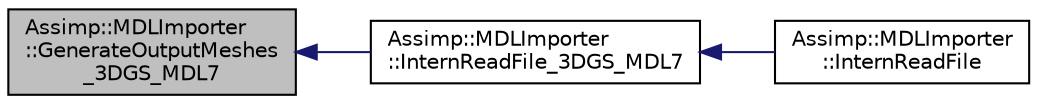 digraph "Assimp::MDLImporter::GenerateOutputMeshes_3DGS_MDL7"
{
  edge [fontname="Helvetica",fontsize="10",labelfontname="Helvetica",labelfontsize="10"];
  node [fontname="Helvetica",fontsize="10",shape=record];
  rankdir="LR";
  Node1 [label="Assimp::MDLImporter\l::GenerateOutputMeshes\l_3DGS_MDL7",height=0.2,width=0.4,color="black", fillcolor="grey75", style="filled", fontcolor="black"];
  Node1 -> Node2 [dir="back",color="midnightblue",fontsize="10",style="solid"];
  Node2 [label="Assimp::MDLImporter\l::InternReadFile_3DGS_MDL7",height=0.2,width=0.4,color="black", fillcolor="white", style="filled",URL="$class_assimp_1_1_m_d_l_importer.html#a70b64e8b3295003cb86e7703ed23d9cb"];
  Node2 -> Node3 [dir="back",color="midnightblue",fontsize="10",style="solid"];
  Node3 [label="Assimp::MDLImporter\l::InternReadFile",height=0.2,width=0.4,color="black", fillcolor="white", style="filled",URL="$class_assimp_1_1_m_d_l_importer.html#ab95ee90a0d1724dc4876383a782716e1"];
}
